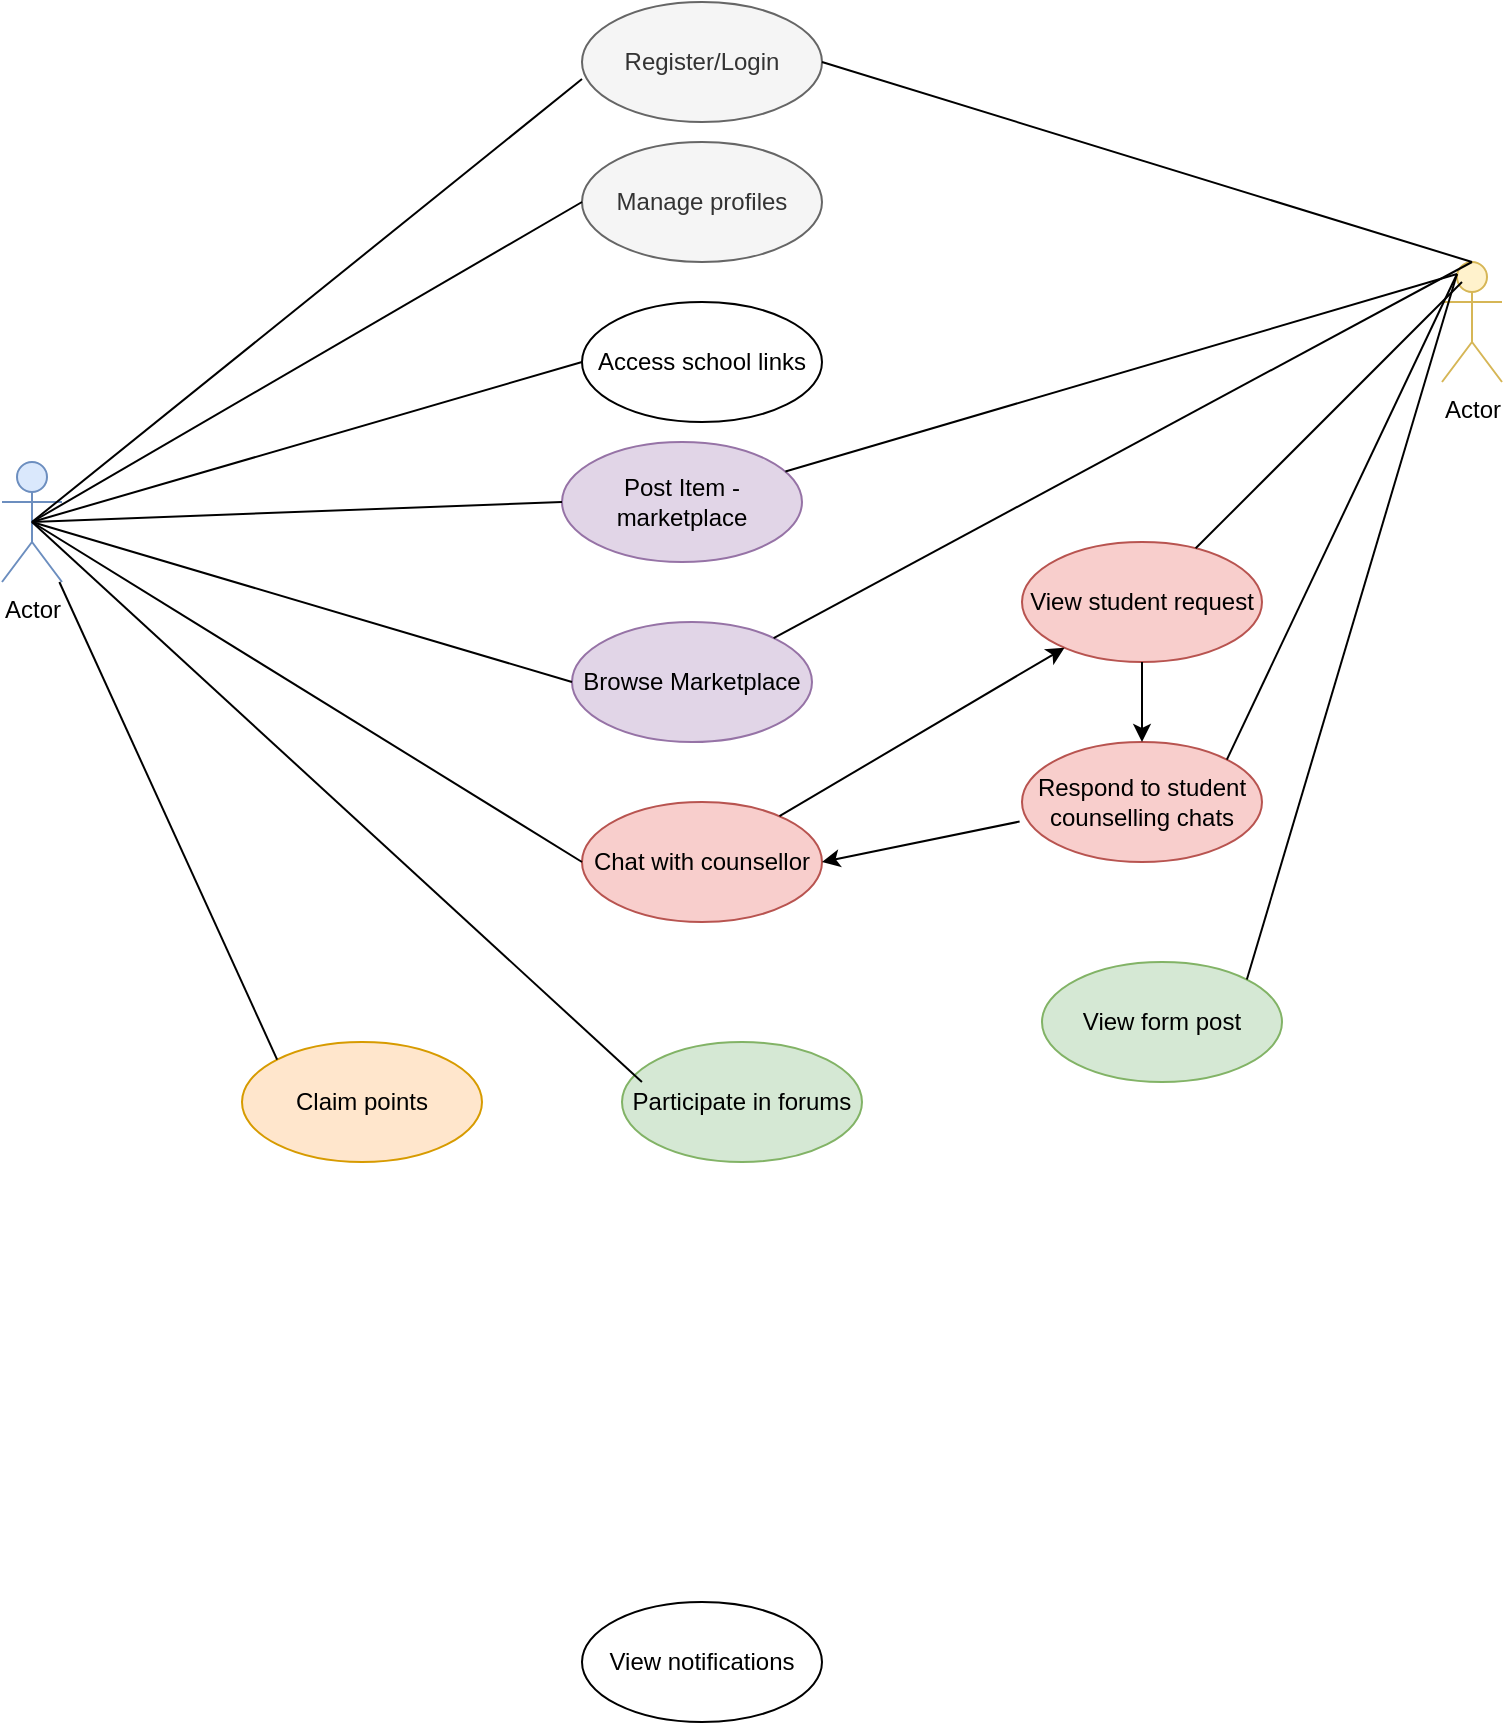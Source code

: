 <mxfile version="26.2.14">
  <diagram name="Page-1" id="8jL-0pATLc8GcxIL5tTk">
    <mxGraphModel dx="1026" dy="601" grid="1" gridSize="10" guides="1" tooltips="1" connect="1" arrows="1" fold="1" page="1" pageScale="1" pageWidth="850" pageHeight="1100" math="0" shadow="0">
      <root>
        <mxCell id="0" />
        <mxCell id="1" parent="0" />
        <mxCell id="3PYbczPSeJeNQd67qq1C-2" value="Manage profiles" style="ellipse;whiteSpace=wrap;html=1;fillColor=#f5f5f5;fontColor=#333333;strokeColor=#666666;" vertex="1" parent="1">
          <mxGeometry x="310" y="100" width="120" height="60" as="geometry" />
        </mxCell>
        <mxCell id="3PYbczPSeJeNQd67qq1C-4" value="Register/Login" style="ellipse;whiteSpace=wrap;html=1;fillColor=#f5f5f5;strokeColor=#666666;fontColor=#333333;" vertex="1" parent="1">
          <mxGeometry x="310" y="30" width="120" height="60" as="geometry" />
        </mxCell>
        <mxCell id="3PYbczPSeJeNQd67qq1C-5" value="Access school links" style="ellipse;whiteSpace=wrap;html=1;" vertex="1" parent="1">
          <mxGeometry x="310" y="180" width="120" height="60" as="geometry" />
        </mxCell>
        <mxCell id="3PYbczPSeJeNQd67qq1C-6" value="Post Item - marketplace" style="ellipse;whiteSpace=wrap;html=1;fillColor=#e1d5e7;strokeColor=#9673a6;" vertex="1" parent="1">
          <mxGeometry x="300" y="250" width="120" height="60" as="geometry" />
        </mxCell>
        <mxCell id="3PYbczPSeJeNQd67qq1C-7" value="Browse Marketplace" style="ellipse;whiteSpace=wrap;html=1;fillColor=#e1d5e7;strokeColor=#9673a6;" vertex="1" parent="1">
          <mxGeometry x="305" y="340" width="120" height="60" as="geometry" />
        </mxCell>
        <mxCell id="3PYbczPSeJeNQd67qq1C-8" value="Participate in forums" style="ellipse;whiteSpace=wrap;html=1;fillColor=#d5e8d4;strokeColor=#82b366;" vertex="1" parent="1">
          <mxGeometry x="330" y="550" width="120" height="60" as="geometry" />
        </mxCell>
        <mxCell id="3PYbczPSeJeNQd67qq1C-10" value="Chat with counsellor" style="ellipse;whiteSpace=wrap;html=1;fillColor=#f8cecc;strokeColor=#b85450;" vertex="1" parent="1">
          <mxGeometry x="310" y="430" width="120" height="60" as="geometry" />
        </mxCell>
        <mxCell id="3PYbczPSeJeNQd67qq1C-11" value="Claim points" style="ellipse;whiteSpace=wrap;html=1;fillColor=#ffe6cc;strokeColor=#d79b00;" vertex="1" parent="1">
          <mxGeometry x="140" y="550" width="120" height="60" as="geometry" />
        </mxCell>
        <mxCell id="3PYbczPSeJeNQd67qq1C-12" value="View notifications" style="ellipse;whiteSpace=wrap;html=1;" vertex="1" parent="1">
          <mxGeometry x="310" y="830" width="120" height="60" as="geometry" />
        </mxCell>
        <mxCell id="3PYbczPSeJeNQd67qq1C-14" value="Actor" style="shape=umlActor;verticalLabelPosition=bottom;verticalAlign=top;html=1;outlineConnect=0;fillColor=#dae8fc;strokeColor=#6c8ebf;" vertex="1" parent="1">
          <mxGeometry x="20" y="260" width="30" height="60" as="geometry" />
        </mxCell>
        <mxCell id="3PYbczPSeJeNQd67qq1C-15" value="View student request" style="ellipse;whiteSpace=wrap;html=1;fillColor=#f8cecc;strokeColor=#b85450;" vertex="1" parent="1">
          <mxGeometry x="530" y="300" width="120" height="60" as="geometry" />
        </mxCell>
        <mxCell id="3PYbczPSeJeNQd67qq1C-16" value="Respond to student counselling chats" style="ellipse;whiteSpace=wrap;html=1;fillColor=#f8cecc;strokeColor=#b85450;" vertex="1" parent="1">
          <mxGeometry x="530" y="400" width="120" height="60" as="geometry" />
        </mxCell>
        <mxCell id="3PYbczPSeJeNQd67qq1C-17" value="View form post" style="ellipse;whiteSpace=wrap;html=1;fillColor=#d5e8d4;strokeColor=#82b366;" vertex="1" parent="1">
          <mxGeometry x="540" y="510" width="120" height="60" as="geometry" />
        </mxCell>
        <mxCell id="3PYbczPSeJeNQd67qq1C-18" value="Actor" style="shape=umlActor;verticalLabelPosition=bottom;verticalAlign=top;html=1;outlineConnect=0;fillColor=#fff2cc;strokeColor=#d6b656;" vertex="1" parent="1">
          <mxGeometry x="740" y="160" width="30" height="60" as="geometry" />
        </mxCell>
        <mxCell id="3PYbczPSeJeNQd67qq1C-19" value="" style="endArrow=classic;html=1;rounded=0;" edge="1" parent="1" source="3PYbczPSeJeNQd67qq1C-10" target="3PYbczPSeJeNQd67qq1C-15">
          <mxGeometry width="50" height="50" relative="1" as="geometry">
            <mxPoint x="390" y="310" as="sourcePoint" />
            <mxPoint x="440" y="260" as="targetPoint" />
          </mxGeometry>
        </mxCell>
        <mxCell id="3PYbczPSeJeNQd67qq1C-20" value="" style="endArrow=classic;html=1;rounded=0;entryX=0.5;entryY=0;entryDx=0;entryDy=0;exitX=0.5;exitY=1;exitDx=0;exitDy=0;" edge="1" parent="1" source="3PYbczPSeJeNQd67qq1C-15" target="3PYbczPSeJeNQd67qq1C-16">
          <mxGeometry width="50" height="50" relative="1" as="geometry">
            <mxPoint x="390" y="310" as="sourcePoint" />
            <mxPoint x="440" y="260" as="targetPoint" />
          </mxGeometry>
        </mxCell>
        <mxCell id="3PYbczPSeJeNQd67qq1C-21" value="" style="endArrow=classic;html=1;rounded=0;entryX=1;entryY=0.5;entryDx=0;entryDy=0;exitX=-0.01;exitY=0.663;exitDx=0;exitDy=0;exitPerimeter=0;" edge="1" parent="1" source="3PYbczPSeJeNQd67qq1C-16" target="3PYbczPSeJeNQd67qq1C-10">
          <mxGeometry width="50" height="50" relative="1" as="geometry">
            <mxPoint x="390" y="310" as="sourcePoint" />
            <mxPoint x="440" y="260" as="targetPoint" />
          </mxGeometry>
        </mxCell>
        <mxCell id="3PYbczPSeJeNQd67qq1C-22" value="" style="endArrow=none;html=1;rounded=0;entryX=0.5;entryY=0;entryDx=0;entryDy=0;entryPerimeter=0;exitX=1;exitY=0.5;exitDx=0;exitDy=0;" edge="1" parent="1" source="3PYbczPSeJeNQd67qq1C-4" target="3PYbczPSeJeNQd67qq1C-18">
          <mxGeometry width="50" height="50" relative="1" as="geometry">
            <mxPoint x="390" y="310" as="sourcePoint" />
            <mxPoint x="440" y="260" as="targetPoint" />
          </mxGeometry>
        </mxCell>
        <mxCell id="3PYbczPSeJeNQd67qq1C-26" value="" style="endArrow=none;html=1;rounded=0;exitX=0.5;exitY=0.5;exitDx=0;exitDy=0;exitPerimeter=0;entryX=0;entryY=0.5;entryDx=0;entryDy=0;" edge="1" parent="1" source="3PYbczPSeJeNQd67qq1C-14" target="3PYbczPSeJeNQd67qq1C-7">
          <mxGeometry width="50" height="50" relative="1" as="geometry">
            <mxPoint x="390" y="460" as="sourcePoint" />
            <mxPoint x="440" y="410" as="targetPoint" />
          </mxGeometry>
        </mxCell>
        <mxCell id="3PYbczPSeJeNQd67qq1C-27" value="" style="endArrow=none;html=1;rounded=0;entryX=0;entryY=0.5;entryDx=0;entryDy=0;exitX=0.5;exitY=0.5;exitDx=0;exitDy=0;exitPerimeter=0;" edge="1" parent="1" source="3PYbczPSeJeNQd67qq1C-14" target="3PYbczPSeJeNQd67qq1C-6">
          <mxGeometry width="50" height="50" relative="1" as="geometry">
            <mxPoint x="390" y="420" as="sourcePoint" />
            <mxPoint x="440" y="370" as="targetPoint" />
          </mxGeometry>
        </mxCell>
        <mxCell id="3PYbczPSeJeNQd67qq1C-28" value="" style="endArrow=none;html=1;rounded=0;exitX=0;exitY=0.5;exitDx=0;exitDy=0;entryX=0.5;entryY=0.5;entryDx=0;entryDy=0;entryPerimeter=0;" edge="1" parent="1" source="3PYbczPSeJeNQd67qq1C-5" target="3PYbczPSeJeNQd67qq1C-14">
          <mxGeometry width="50" height="50" relative="1" as="geometry">
            <mxPoint x="410" y="370" as="sourcePoint" />
            <mxPoint x="460" y="320" as="targetPoint" />
          </mxGeometry>
        </mxCell>
        <mxCell id="3PYbczPSeJeNQd67qq1C-29" value="" style="endArrow=none;html=1;rounded=0;entryX=0;entryY=0.5;entryDx=0;entryDy=0;exitX=0.5;exitY=0.5;exitDx=0;exitDy=0;exitPerimeter=0;" edge="1" parent="1" source="3PYbczPSeJeNQd67qq1C-14" target="3PYbczPSeJeNQd67qq1C-2">
          <mxGeometry width="50" height="50" relative="1" as="geometry">
            <mxPoint x="410" y="360" as="sourcePoint" />
            <mxPoint x="460" y="310" as="targetPoint" />
          </mxGeometry>
        </mxCell>
        <mxCell id="3PYbczPSeJeNQd67qq1C-30" value="" style="endArrow=none;html=1;rounded=0;exitX=0;exitY=0.642;exitDx=0;exitDy=0;exitPerimeter=0;entryX=0.5;entryY=0.5;entryDx=0;entryDy=0;entryPerimeter=0;" edge="1" parent="1" source="3PYbczPSeJeNQd67qq1C-4" target="3PYbczPSeJeNQd67qq1C-14">
          <mxGeometry width="50" height="50" relative="1" as="geometry">
            <mxPoint x="410" y="360" as="sourcePoint" />
            <mxPoint x="460" y="310" as="targetPoint" />
          </mxGeometry>
        </mxCell>
        <mxCell id="3PYbczPSeJeNQd67qq1C-31" value="" style="endArrow=none;html=1;rounded=0;entryX=0;entryY=0.5;entryDx=0;entryDy=0;exitX=0.5;exitY=0.5;exitDx=0;exitDy=0;exitPerimeter=0;" edge="1" parent="1" source="3PYbczPSeJeNQd67qq1C-14" target="3PYbczPSeJeNQd67qq1C-10">
          <mxGeometry width="50" height="50" relative="1" as="geometry">
            <mxPoint x="410" y="360" as="sourcePoint" />
            <mxPoint x="460" y="310" as="targetPoint" />
          </mxGeometry>
        </mxCell>
        <mxCell id="3PYbczPSeJeNQd67qq1C-32" value="" style="endArrow=none;html=1;rounded=0;entryX=0.083;entryY=0.333;entryDx=0;entryDy=0;entryPerimeter=0;exitX=0.5;exitY=0.5;exitDx=0;exitDy=0;exitPerimeter=0;" edge="1" parent="1" source="3PYbczPSeJeNQd67qq1C-14" target="3PYbczPSeJeNQd67qq1C-8">
          <mxGeometry width="50" height="50" relative="1" as="geometry">
            <mxPoint x="410" y="360" as="sourcePoint" />
            <mxPoint x="460" y="310" as="targetPoint" />
          </mxGeometry>
        </mxCell>
        <mxCell id="3PYbczPSeJeNQd67qq1C-33" value="" style="endArrow=none;html=1;rounded=0;entryX=0;entryY=0;entryDx=0;entryDy=0;" edge="1" parent="1" source="3PYbczPSeJeNQd67qq1C-14" target="3PYbczPSeJeNQd67qq1C-11">
          <mxGeometry width="50" height="50" relative="1" as="geometry">
            <mxPoint x="410" y="360" as="sourcePoint" />
            <mxPoint x="460" y="310" as="targetPoint" />
          </mxGeometry>
        </mxCell>
        <mxCell id="3PYbczPSeJeNQd67qq1C-35" value="" style="endArrow=none;html=1;rounded=0;entryX=0.25;entryY=0.1;entryDx=0;entryDy=0;entryPerimeter=0;" edge="1" parent="1" source="3PYbczPSeJeNQd67qq1C-6" target="3PYbczPSeJeNQd67qq1C-18">
          <mxGeometry width="50" height="50" relative="1" as="geometry">
            <mxPoint x="590" y="260" as="sourcePoint" />
            <mxPoint x="460" y="290" as="targetPoint" />
          </mxGeometry>
        </mxCell>
        <mxCell id="3PYbczPSeJeNQd67qq1C-36" value="" style="endArrow=none;html=1;rounded=0;exitX=1;exitY=0;exitDx=0;exitDy=0;entryX=0.25;entryY=0.1;entryDx=0;entryDy=0;entryPerimeter=0;" edge="1" parent="1" source="3PYbczPSeJeNQd67qq1C-16" target="3PYbczPSeJeNQd67qq1C-18">
          <mxGeometry width="50" height="50" relative="1" as="geometry">
            <mxPoint x="410" y="340" as="sourcePoint" />
            <mxPoint x="795" y="160" as="targetPoint" />
          </mxGeometry>
        </mxCell>
        <mxCell id="3PYbczPSeJeNQd67qq1C-37" value="" style="endArrow=none;html=1;rounded=0;exitX=1;exitY=0;exitDx=0;exitDy=0;entryX=0.25;entryY=0.1;entryDx=0;entryDy=0;entryPerimeter=0;" edge="1" parent="1" source="3PYbczPSeJeNQd67qq1C-17" target="3PYbczPSeJeNQd67qq1C-18">
          <mxGeometry width="50" height="50" relative="1" as="geometry">
            <mxPoint x="410" y="340" as="sourcePoint" />
            <mxPoint x="460" y="290" as="targetPoint" />
          </mxGeometry>
        </mxCell>
        <mxCell id="3PYbczPSeJeNQd67qq1C-38" value="" style="endArrow=none;html=1;rounded=0;entryX=0.5;entryY=0;entryDx=0;entryDy=0;entryPerimeter=0;" edge="1" parent="1" source="3PYbczPSeJeNQd67qq1C-7" target="3PYbczPSeJeNQd67qq1C-18">
          <mxGeometry width="50" height="50" relative="1" as="geometry">
            <mxPoint x="440" y="360" as="sourcePoint" />
            <mxPoint x="490" y="310" as="targetPoint" />
          </mxGeometry>
        </mxCell>
        <mxCell id="3PYbczPSeJeNQd67qq1C-39" value="" style="endArrow=none;html=1;rounded=0;" edge="1" parent="1" source="3PYbczPSeJeNQd67qq1C-15">
          <mxGeometry width="50" height="50" relative="1" as="geometry">
            <mxPoint x="440" y="360" as="sourcePoint" />
            <mxPoint x="750" y="170" as="targetPoint" />
          </mxGeometry>
        </mxCell>
      </root>
    </mxGraphModel>
  </diagram>
</mxfile>
